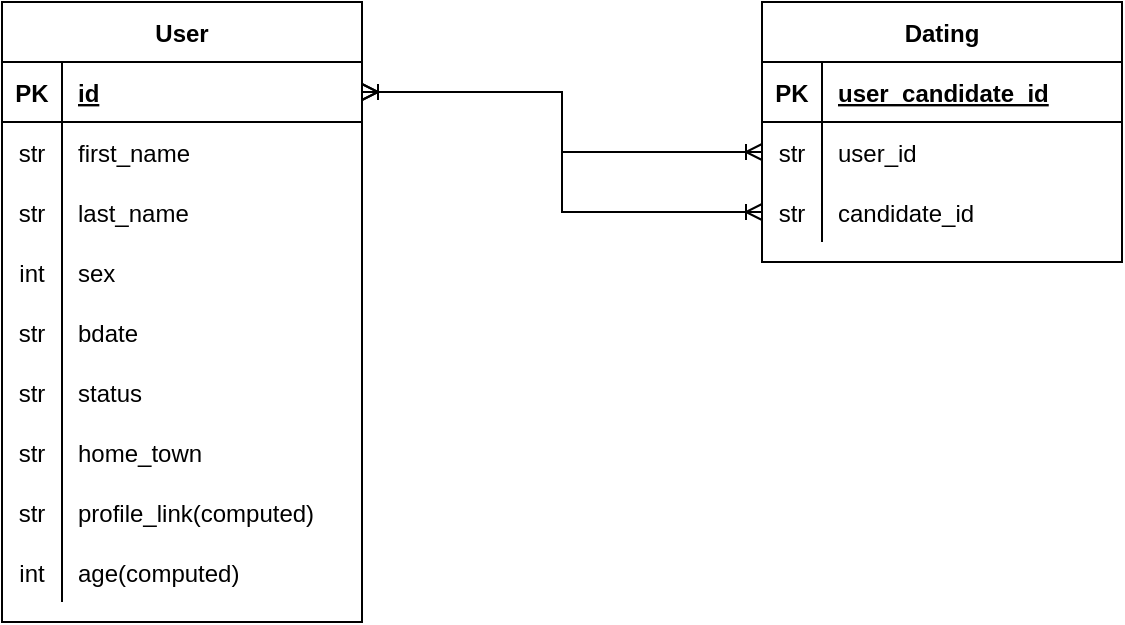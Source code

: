 <mxfile version="15.2.9"><diagram id="zHj1JFpUXUhbMjaCKAwa" name="Page-1"><mxGraphModel dx="898" dy="620" grid="1" gridSize="10" guides="1" tooltips="1" connect="1" arrows="1" fold="1" page="1" pageScale="1" pageWidth="827" pageHeight="1169" math="0" shadow="0"><root><mxCell id="0"/><mxCell id="1" parent="0"/><mxCell id="35wD_DFMuD8EJYjllt0G-1" value="User" style="shape=table;startSize=30;container=1;collapsible=1;childLayout=tableLayout;fixedRows=1;rowLines=0;fontStyle=1;align=center;resizeLast=1;" vertex="1" parent="1"><mxGeometry x="40" y="40" width="180" height="310" as="geometry"/></mxCell><mxCell id="35wD_DFMuD8EJYjllt0G-2" value="" style="shape=partialRectangle;collapsible=0;dropTarget=0;pointerEvents=0;fillColor=none;top=0;left=0;bottom=1;right=0;points=[[0,0.5],[1,0.5]];portConstraint=eastwest;" vertex="1" parent="35wD_DFMuD8EJYjllt0G-1"><mxGeometry y="30" width="180" height="30" as="geometry"/></mxCell><mxCell id="35wD_DFMuD8EJYjllt0G-3" value="PK" style="shape=partialRectangle;connectable=0;fillColor=none;top=0;left=0;bottom=0;right=0;fontStyle=1;overflow=hidden;" vertex="1" parent="35wD_DFMuD8EJYjllt0G-2"><mxGeometry width="30" height="30" as="geometry"><mxRectangle width="30" height="30" as="alternateBounds"/></mxGeometry></mxCell><mxCell id="35wD_DFMuD8EJYjllt0G-4" value="id" style="shape=partialRectangle;connectable=0;fillColor=none;top=0;left=0;bottom=0;right=0;align=left;spacingLeft=6;fontStyle=5;overflow=hidden;" vertex="1" parent="35wD_DFMuD8EJYjllt0G-2"><mxGeometry x="30" width="150" height="30" as="geometry"><mxRectangle width="150" height="30" as="alternateBounds"/></mxGeometry></mxCell><mxCell id="35wD_DFMuD8EJYjllt0G-8" value="" style="shape=partialRectangle;collapsible=0;dropTarget=0;pointerEvents=0;fillColor=none;top=0;left=0;bottom=0;right=0;points=[[0,0.5],[1,0.5]];portConstraint=eastwest;" vertex="1" parent="35wD_DFMuD8EJYjllt0G-1"><mxGeometry y="60" width="180" height="30" as="geometry"/></mxCell><mxCell id="35wD_DFMuD8EJYjllt0G-9" value="str" style="shape=partialRectangle;connectable=0;fillColor=none;top=0;left=0;bottom=0;right=0;editable=1;overflow=hidden;" vertex="1" parent="35wD_DFMuD8EJYjllt0G-8"><mxGeometry width="30" height="30" as="geometry"><mxRectangle width="30" height="30" as="alternateBounds"/></mxGeometry></mxCell><mxCell id="35wD_DFMuD8EJYjllt0G-10" value="first_name" style="shape=partialRectangle;connectable=0;fillColor=none;top=0;left=0;bottom=0;right=0;align=left;spacingLeft=6;overflow=hidden;" vertex="1" parent="35wD_DFMuD8EJYjllt0G-8"><mxGeometry x="30" width="150" height="30" as="geometry"><mxRectangle width="150" height="30" as="alternateBounds"/></mxGeometry></mxCell><mxCell id="35wD_DFMuD8EJYjllt0G-101" value="" style="shape=partialRectangle;collapsible=0;dropTarget=0;pointerEvents=0;fillColor=none;top=0;left=0;bottom=0;right=0;points=[[0,0.5],[1,0.5]];portConstraint=eastwest;" vertex="1" parent="35wD_DFMuD8EJYjllt0G-1"><mxGeometry y="90" width="180" height="30" as="geometry"/></mxCell><mxCell id="35wD_DFMuD8EJYjllt0G-102" value="str" style="shape=partialRectangle;connectable=0;fillColor=none;top=0;left=0;bottom=0;right=0;editable=1;overflow=hidden;" vertex="1" parent="35wD_DFMuD8EJYjllt0G-101"><mxGeometry width="30" height="30" as="geometry"><mxRectangle width="30" height="30" as="alternateBounds"/></mxGeometry></mxCell><mxCell id="35wD_DFMuD8EJYjllt0G-103" value="last_name" style="shape=partialRectangle;connectable=0;fillColor=none;top=0;left=0;bottom=0;right=0;align=left;spacingLeft=6;overflow=hidden;" vertex="1" parent="35wD_DFMuD8EJYjllt0G-101"><mxGeometry x="30" width="150" height="30" as="geometry"><mxRectangle width="150" height="30" as="alternateBounds"/></mxGeometry></mxCell><mxCell id="35wD_DFMuD8EJYjllt0G-104" value="" style="shape=partialRectangle;collapsible=0;dropTarget=0;pointerEvents=0;fillColor=none;top=0;left=0;bottom=0;right=0;points=[[0,0.5],[1,0.5]];portConstraint=eastwest;" vertex="1" parent="35wD_DFMuD8EJYjllt0G-1"><mxGeometry y="120" width="180" height="30" as="geometry"/></mxCell><mxCell id="35wD_DFMuD8EJYjllt0G-105" value="int" style="shape=partialRectangle;connectable=0;fillColor=none;top=0;left=0;bottom=0;right=0;editable=1;overflow=hidden;" vertex="1" parent="35wD_DFMuD8EJYjllt0G-104"><mxGeometry width="30" height="30" as="geometry"><mxRectangle width="30" height="30" as="alternateBounds"/></mxGeometry></mxCell><mxCell id="35wD_DFMuD8EJYjllt0G-106" value="sex" style="shape=partialRectangle;connectable=0;fillColor=none;top=0;left=0;bottom=0;right=0;align=left;spacingLeft=6;overflow=hidden;" vertex="1" parent="35wD_DFMuD8EJYjllt0G-104"><mxGeometry x="30" width="150" height="30" as="geometry"><mxRectangle width="150" height="30" as="alternateBounds"/></mxGeometry></mxCell><mxCell id="35wD_DFMuD8EJYjllt0G-107" value="" style="shape=partialRectangle;collapsible=0;dropTarget=0;pointerEvents=0;fillColor=none;top=0;left=0;bottom=0;right=0;points=[[0,0.5],[1,0.5]];portConstraint=eastwest;" vertex="1" parent="35wD_DFMuD8EJYjllt0G-1"><mxGeometry y="150" width="180" height="30" as="geometry"/></mxCell><mxCell id="35wD_DFMuD8EJYjllt0G-108" value="str" style="shape=partialRectangle;connectable=0;fillColor=none;top=0;left=0;bottom=0;right=0;editable=1;overflow=hidden;" vertex="1" parent="35wD_DFMuD8EJYjllt0G-107"><mxGeometry width="30" height="30" as="geometry"><mxRectangle width="30" height="30" as="alternateBounds"/></mxGeometry></mxCell><mxCell id="35wD_DFMuD8EJYjllt0G-109" value="bdate" style="shape=partialRectangle;connectable=0;fillColor=none;top=0;left=0;bottom=0;right=0;align=left;spacingLeft=6;overflow=hidden;" vertex="1" parent="35wD_DFMuD8EJYjllt0G-107"><mxGeometry x="30" width="150" height="30" as="geometry"><mxRectangle width="150" height="30" as="alternateBounds"/></mxGeometry></mxCell><mxCell id="35wD_DFMuD8EJYjllt0G-110" value="" style="shape=partialRectangle;collapsible=0;dropTarget=0;pointerEvents=0;fillColor=none;top=0;left=0;bottom=0;right=0;points=[[0,0.5],[1,0.5]];portConstraint=eastwest;" vertex="1" parent="35wD_DFMuD8EJYjllt0G-1"><mxGeometry y="180" width="180" height="30" as="geometry"/></mxCell><mxCell id="35wD_DFMuD8EJYjllt0G-111" value="str" style="shape=partialRectangle;connectable=0;fillColor=none;top=0;left=0;bottom=0;right=0;editable=1;overflow=hidden;" vertex="1" parent="35wD_DFMuD8EJYjllt0G-110"><mxGeometry width="30" height="30" as="geometry"><mxRectangle width="30" height="30" as="alternateBounds"/></mxGeometry></mxCell><mxCell id="35wD_DFMuD8EJYjllt0G-112" value="status" style="shape=partialRectangle;connectable=0;fillColor=none;top=0;left=0;bottom=0;right=0;align=left;spacingLeft=6;overflow=hidden;" vertex="1" parent="35wD_DFMuD8EJYjllt0G-110"><mxGeometry x="30" width="150" height="30" as="geometry"><mxRectangle width="150" height="30" as="alternateBounds"/></mxGeometry></mxCell><mxCell id="35wD_DFMuD8EJYjllt0G-11" value="" style="shape=partialRectangle;collapsible=0;dropTarget=0;pointerEvents=0;fillColor=none;top=0;left=0;bottom=0;right=0;points=[[0,0.5],[1,0.5]];portConstraint=eastwest;" vertex="1" parent="35wD_DFMuD8EJYjllt0G-1"><mxGeometry y="210" width="180" height="30" as="geometry"/></mxCell><mxCell id="35wD_DFMuD8EJYjllt0G-12" value="str" style="shape=partialRectangle;connectable=0;fillColor=none;top=0;left=0;bottom=0;right=0;editable=1;overflow=hidden;" vertex="1" parent="35wD_DFMuD8EJYjllt0G-11"><mxGeometry width="30" height="30" as="geometry"><mxRectangle width="30" height="30" as="alternateBounds"/></mxGeometry></mxCell><mxCell id="35wD_DFMuD8EJYjllt0G-13" value="home_town" style="shape=partialRectangle;connectable=0;fillColor=none;top=0;left=0;bottom=0;right=0;align=left;spacingLeft=6;overflow=hidden;" vertex="1" parent="35wD_DFMuD8EJYjllt0G-11"><mxGeometry x="30" width="150" height="30" as="geometry"><mxRectangle width="150" height="30" as="alternateBounds"/></mxGeometry></mxCell><mxCell id="35wD_DFMuD8EJYjllt0G-27" value="" style="shape=partialRectangle;collapsible=0;dropTarget=0;pointerEvents=0;fillColor=none;top=0;left=0;bottom=0;right=0;points=[[0,0.5],[1,0.5]];portConstraint=eastwest;" vertex="1" parent="35wD_DFMuD8EJYjllt0G-1"><mxGeometry y="240" width="180" height="30" as="geometry"/></mxCell><mxCell id="35wD_DFMuD8EJYjllt0G-28" value="str" style="shape=partialRectangle;connectable=0;fillColor=none;top=0;left=0;bottom=0;right=0;editable=1;overflow=hidden;" vertex="1" parent="35wD_DFMuD8EJYjllt0G-27"><mxGeometry width="30" height="30" as="geometry"><mxRectangle width="30" height="30" as="alternateBounds"/></mxGeometry></mxCell><mxCell id="35wD_DFMuD8EJYjllt0G-29" value="profile_link(computed)" style="shape=partialRectangle;connectable=0;fillColor=none;top=0;left=0;bottom=0;right=0;align=left;spacingLeft=6;overflow=hidden;" vertex="1" parent="35wD_DFMuD8EJYjllt0G-27"><mxGeometry x="30" width="150" height="30" as="geometry"><mxRectangle width="150" height="30" as="alternateBounds"/></mxGeometry></mxCell><mxCell id="35wD_DFMuD8EJYjllt0G-113" value="" style="shape=partialRectangle;collapsible=0;dropTarget=0;pointerEvents=0;fillColor=none;top=0;left=0;bottom=0;right=0;points=[[0,0.5],[1,0.5]];portConstraint=eastwest;" vertex="1" parent="35wD_DFMuD8EJYjllt0G-1"><mxGeometry y="270" width="180" height="30" as="geometry"/></mxCell><mxCell id="35wD_DFMuD8EJYjllt0G-114" value="int" style="shape=partialRectangle;connectable=0;fillColor=none;top=0;left=0;bottom=0;right=0;editable=1;overflow=hidden;" vertex="1" parent="35wD_DFMuD8EJYjllt0G-113"><mxGeometry width="30" height="30" as="geometry"><mxRectangle width="30" height="30" as="alternateBounds"/></mxGeometry></mxCell><mxCell id="35wD_DFMuD8EJYjllt0G-115" value="age(computed)" style="shape=partialRectangle;connectable=0;fillColor=none;top=0;left=0;bottom=0;right=0;align=left;spacingLeft=6;overflow=hidden;" vertex="1" parent="35wD_DFMuD8EJYjllt0G-113"><mxGeometry x="30" width="150" height="30" as="geometry"><mxRectangle width="150" height="30" as="alternateBounds"/></mxGeometry></mxCell><mxCell id="35wD_DFMuD8EJYjllt0G-77" value="" style="edgeStyle=orthogonalEdgeStyle;rounded=0;orthogonalLoop=1;jettySize=auto;html=1;startArrow=ERoneToMany;startFill=0;endArrow=ERoneToMany;endFill=0;entryX=1;entryY=0.5;entryDx=0;entryDy=0;exitX=0;exitY=0.5;exitDx=0;exitDy=0;" edge="1" parent="1" source="35wD_DFMuD8EJYjllt0G-89" target="35wD_DFMuD8EJYjllt0G-2"><mxGeometry relative="1" as="geometry"/></mxCell><mxCell id="35wD_DFMuD8EJYjllt0G-78" value="" style="edgeStyle=orthogonalEdgeStyle;rounded=0;orthogonalLoop=1;jettySize=auto;html=1;startArrow=ERoneToMany;startFill=0;endArrow=ERoneToMany;endFill=0;entryX=1;entryY=0.5;entryDx=0;entryDy=0;exitX=0;exitY=0.5;exitDx=0;exitDy=0;" edge="1" parent="1" source="35wD_DFMuD8EJYjllt0G-98" target="35wD_DFMuD8EJYjllt0G-2"><mxGeometry relative="1" as="geometry"/></mxCell><mxCell id="35wD_DFMuD8EJYjllt0G-79" value="Dating" style="shape=table;startSize=30;container=1;collapsible=1;childLayout=tableLayout;fixedRows=1;rowLines=0;fontStyle=1;align=center;resizeLast=1;" vertex="1" parent="1"><mxGeometry x="420" y="40" width="180" height="130" as="geometry"/></mxCell><mxCell id="35wD_DFMuD8EJYjllt0G-80" value="" style="shape=partialRectangle;collapsible=0;dropTarget=0;pointerEvents=0;fillColor=none;top=0;left=0;bottom=1;right=0;points=[[0,0.5],[1,0.5]];portConstraint=eastwest;" vertex="1" parent="35wD_DFMuD8EJYjllt0G-79"><mxGeometry y="30" width="180" height="30" as="geometry"/></mxCell><mxCell id="35wD_DFMuD8EJYjllt0G-81" value="PK" style="shape=partialRectangle;connectable=0;fillColor=none;top=0;left=0;bottom=0;right=0;fontStyle=1;overflow=hidden;" vertex="1" parent="35wD_DFMuD8EJYjllt0G-80"><mxGeometry width="30" height="30" as="geometry"><mxRectangle width="30" height="30" as="alternateBounds"/></mxGeometry></mxCell><mxCell id="35wD_DFMuD8EJYjllt0G-82" value="user_candidate_id" style="shape=partialRectangle;connectable=0;fillColor=none;top=0;left=0;bottom=0;right=0;align=left;spacingLeft=6;fontStyle=5;overflow=hidden;" vertex="1" parent="35wD_DFMuD8EJYjllt0G-80"><mxGeometry x="30" width="150" height="30" as="geometry"><mxRectangle width="150" height="30" as="alternateBounds"/></mxGeometry></mxCell><mxCell id="35wD_DFMuD8EJYjllt0G-89" value="" style="shape=partialRectangle;collapsible=0;dropTarget=0;pointerEvents=0;fillColor=none;top=0;left=0;bottom=0;right=0;points=[[0,0.5],[1,0.5]];portConstraint=eastwest;" vertex="1" parent="35wD_DFMuD8EJYjllt0G-79"><mxGeometry y="60" width="180" height="30" as="geometry"/></mxCell><mxCell id="35wD_DFMuD8EJYjllt0G-90" value="str" style="shape=partialRectangle;connectable=0;fillColor=none;top=0;left=0;bottom=0;right=0;editable=1;overflow=hidden;" vertex="1" parent="35wD_DFMuD8EJYjllt0G-89"><mxGeometry width="30" height="30" as="geometry"><mxRectangle width="30" height="30" as="alternateBounds"/></mxGeometry></mxCell><mxCell id="35wD_DFMuD8EJYjllt0G-91" value="user_id" style="shape=partialRectangle;connectable=0;fillColor=none;top=0;left=0;bottom=0;right=0;align=left;spacingLeft=6;overflow=hidden;" vertex="1" parent="35wD_DFMuD8EJYjllt0G-89"><mxGeometry x="30" width="150" height="30" as="geometry"><mxRectangle width="150" height="30" as="alternateBounds"/></mxGeometry></mxCell><mxCell id="35wD_DFMuD8EJYjllt0G-98" value="" style="shape=partialRectangle;collapsible=0;dropTarget=0;pointerEvents=0;fillColor=none;top=0;left=0;bottom=0;right=0;points=[[0,0.5],[1,0.5]];portConstraint=eastwest;" vertex="1" parent="35wD_DFMuD8EJYjllt0G-79"><mxGeometry y="90" width="180" height="30" as="geometry"/></mxCell><mxCell id="35wD_DFMuD8EJYjllt0G-99" value="str" style="shape=partialRectangle;connectable=0;fillColor=none;top=0;left=0;bottom=0;right=0;editable=1;overflow=hidden;" vertex="1" parent="35wD_DFMuD8EJYjllt0G-98"><mxGeometry width="30" height="30" as="geometry"><mxRectangle width="30" height="30" as="alternateBounds"/></mxGeometry></mxCell><mxCell id="35wD_DFMuD8EJYjllt0G-100" value="candidate_id" style="shape=partialRectangle;connectable=0;fillColor=none;top=0;left=0;bottom=0;right=0;align=left;spacingLeft=6;overflow=hidden;" vertex="1" parent="35wD_DFMuD8EJYjllt0G-98"><mxGeometry x="30" width="150" height="30" as="geometry"><mxRectangle width="150" height="30" as="alternateBounds"/></mxGeometry></mxCell></root></mxGraphModel></diagram></mxfile>